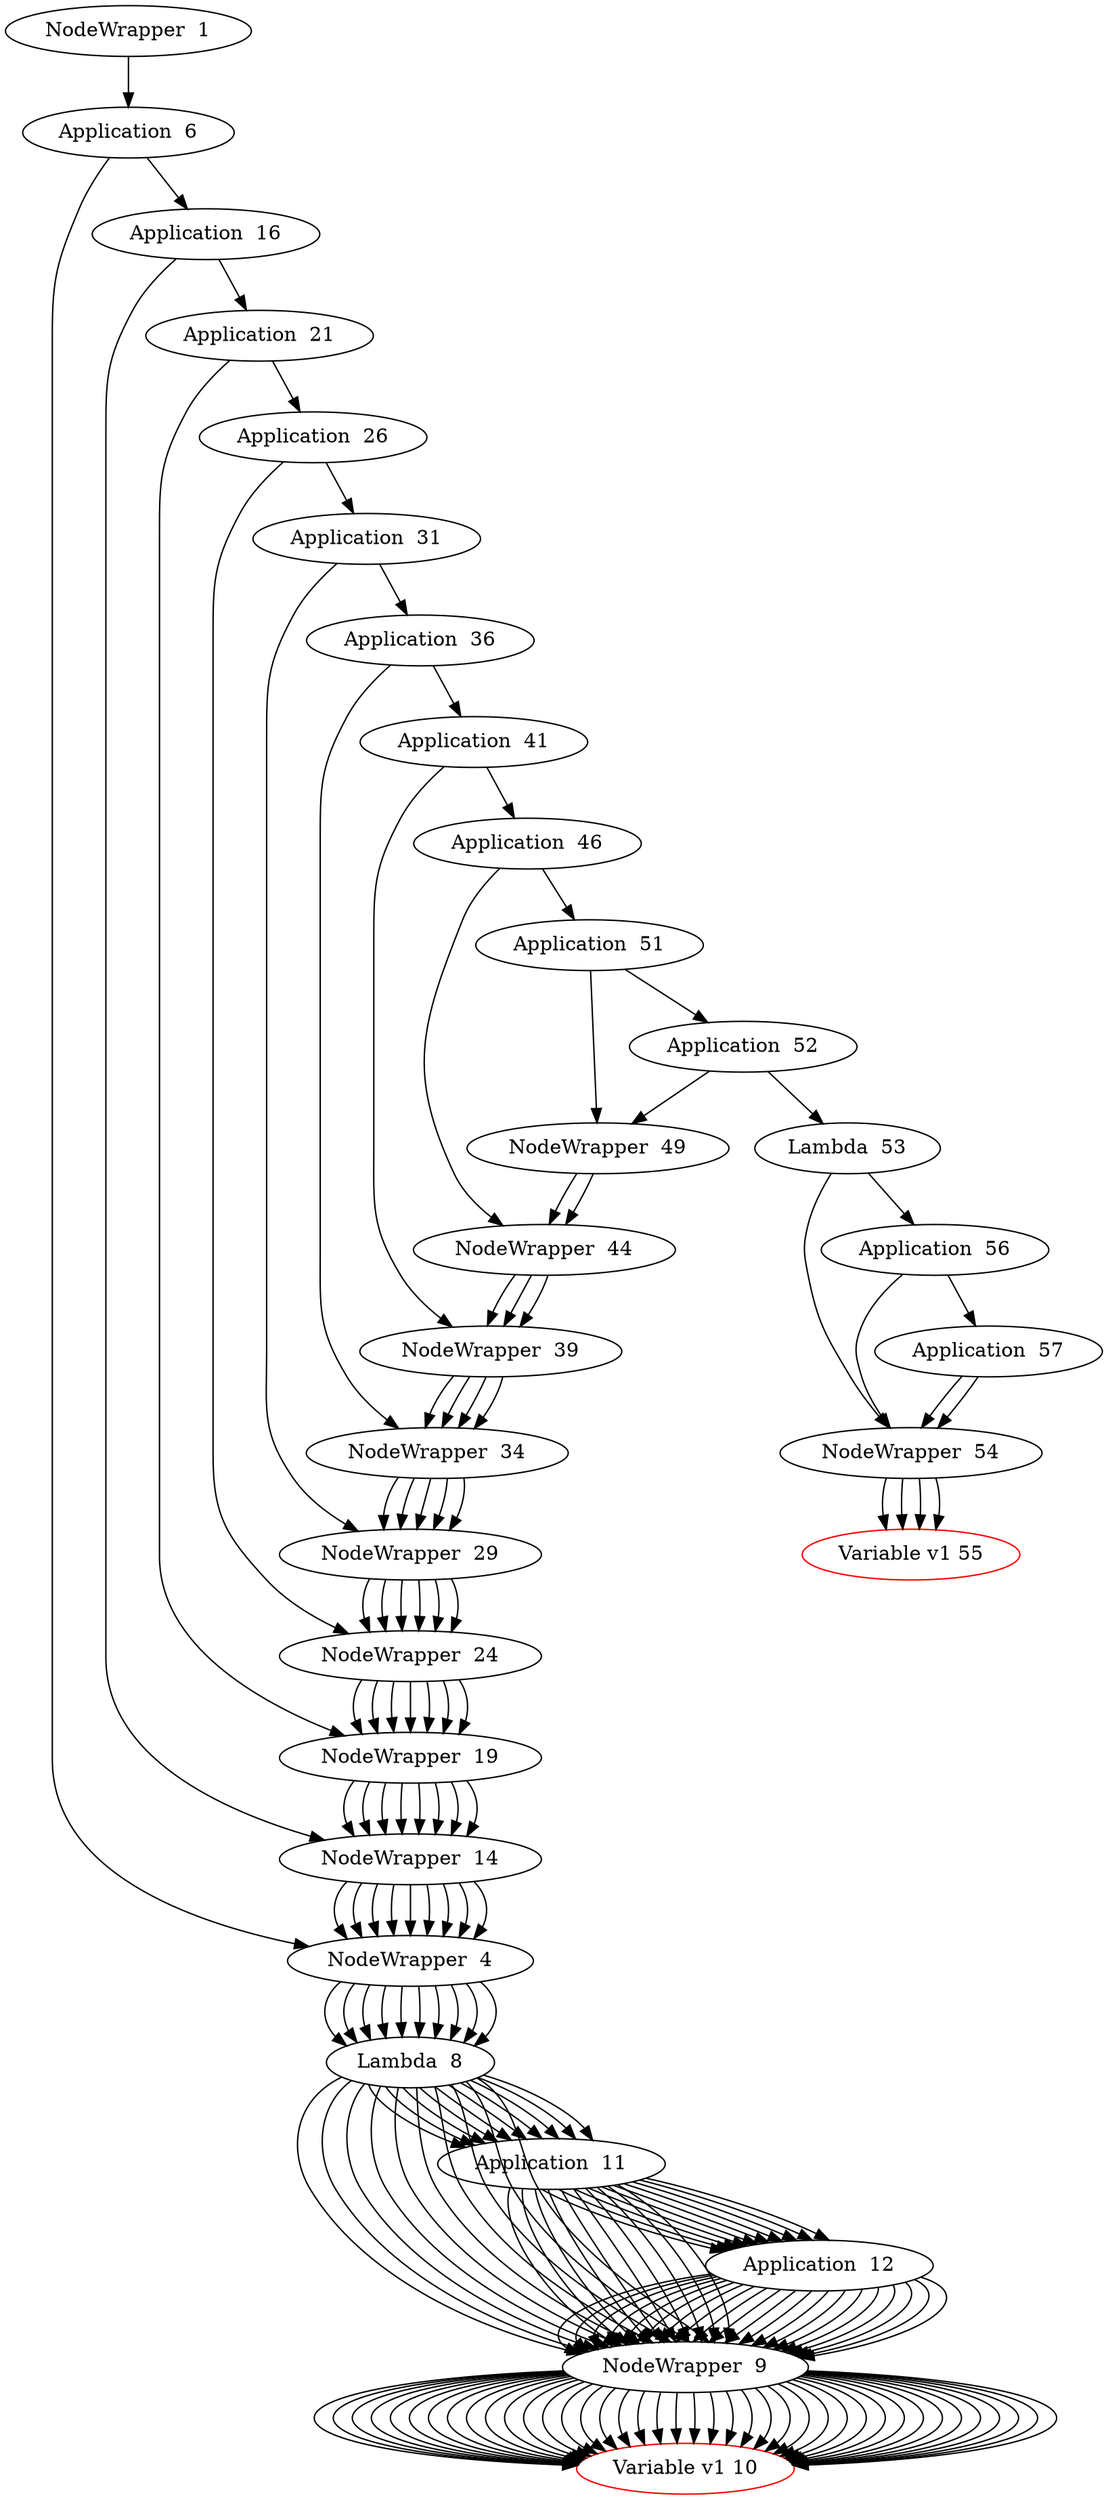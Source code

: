 digraph Lambda {
443308702 [label="NodeWrapper  1"];
443308702 -> {728890494};
728890494 [label="Application  6"];
728890494 -> {849460928};
728890494 -> {1109371569};
849460928 [label="Application  16"];
849460928 -> {1343441044};
849460928 -> {1567581361};
1343441044 [label="Application  21"];
1343441044 -> {233530418};
1343441044 -> {1642360923};
233530418 [label="Application  26"];
233530418 -> {553264065};
233530418 -> {458209687};
553264065 [label="Application  31"];
553264065 -> {1213415012};
553264065 -> {1496724653};
1213415012 [label="Application  36"];
1213415012 -> {445884362};
1213415012 -> {1942406066};
445884362 [label="Application  41"];
445884362 -> {1305193908};
445884362 -> {1793329556};
1305193908 [label="Application  46"];
1305193908 -> {1334729950};
1305193908 -> {1724731843};
1334729950 [label="Application  51"];
1334729950 -> {997608398};
1334729950 -> {195600860};
997608398 [label="Application  52"];
997608398 -> {1973336893};
997608398 -> {195600860};
1973336893 [label="Lambda  53"];
1973336893 -> {1212899836};
1973336893 -> {1174290147};
1212899836 [label="NodeWrapper  54"];
1212899836 -> {1289696681};
1289696681 [label="Variable v1 55", color=red];
1174290147 [label="Application  56"];
1174290147 -> {1285044316};
1174290147 -> {1212899836};
1285044316 [label="Application  57"];
1285044316 -> {1212899836};
1285044316 -> {1212899836};
1212899836 [label="NodeWrapper  54"];
1212899836 -> {1289696681};
1289696681 [label="Variable v1 55", color=red];
1212899836 [label="NodeWrapper  54"];
1212899836 -> {1289696681};
1289696681 [label="Variable v1 55", color=red];
1212899836 [label="NodeWrapper  54"];
1212899836 -> {1289696681};
1289696681 [label="Variable v1 55", color=red];
195600860 [label="NodeWrapper  49"];
195600860 -> {1724731843};
1724731843 [label="NodeWrapper  44"];
1724731843 -> {1793329556};
1793329556 [label="NodeWrapper  39"];
1793329556 -> {1942406066};
1942406066 [label="NodeWrapper  34"];
1942406066 -> {1496724653};
1496724653 [label="NodeWrapper  29"];
1496724653 -> {458209687};
458209687 [label="NodeWrapper  24"];
458209687 -> {1642360923};
1642360923 [label="NodeWrapper  19"];
1642360923 -> {1567581361};
1567581361 [label="NodeWrapper  14"];
1567581361 -> {1109371569};
1109371569 [label="NodeWrapper  4"];
1109371569 -> {1190654826};
1190654826 [label="Lambda  8"];
1190654826 -> {445051633};
1190654826 -> {1051754451};
445051633 [label="NodeWrapper  9"];
445051633 -> {1349277854};
1349277854 [label="Variable v1 10", color=red];
1051754451 [label="Application  11"];
1051754451 -> {1775282465};
1051754451 -> {445051633};
1775282465 [label="Application  12"];
1775282465 -> {445051633};
1775282465 -> {445051633};
445051633 [label="NodeWrapper  9"];
445051633 -> {1349277854};
1349277854 [label="Variable v1 10", color=red];
445051633 [label="NodeWrapper  9"];
445051633 -> {1349277854};
1349277854 [label="Variable v1 10", color=red];
445051633 [label="NodeWrapper  9"];
445051633 -> {1349277854};
1349277854 [label="Variable v1 10", color=red];
195600860 [label="NodeWrapper  49"];
195600860 -> {1724731843};
1724731843 [label="NodeWrapper  44"];
1724731843 -> {1793329556};
1793329556 [label="NodeWrapper  39"];
1793329556 -> {1942406066};
1942406066 [label="NodeWrapper  34"];
1942406066 -> {1496724653};
1496724653 [label="NodeWrapper  29"];
1496724653 -> {458209687};
458209687 [label="NodeWrapper  24"];
458209687 -> {1642360923};
1642360923 [label="NodeWrapper  19"];
1642360923 -> {1567581361};
1567581361 [label="NodeWrapper  14"];
1567581361 -> {1109371569};
1109371569 [label="NodeWrapper  4"];
1109371569 -> {1190654826};
1190654826 [label="Lambda  8"];
1190654826 -> {445051633};
1190654826 -> {1051754451};
445051633 [label="NodeWrapper  9"];
445051633 -> {1349277854};
1349277854 [label="Variable v1 10", color=red];
1051754451 [label="Application  11"];
1051754451 -> {1775282465};
1051754451 -> {445051633};
1775282465 [label="Application  12"];
1775282465 -> {445051633};
1775282465 -> {445051633};
445051633 [label="NodeWrapper  9"];
445051633 -> {1349277854};
1349277854 [label="Variable v1 10", color=red];
445051633 [label="NodeWrapper  9"];
445051633 -> {1349277854};
1349277854 [label="Variable v1 10", color=red];
445051633 [label="NodeWrapper  9"];
445051633 -> {1349277854};
1349277854 [label="Variable v1 10", color=red];
1724731843 [label="NodeWrapper  44"];
1724731843 -> {1793329556};
1793329556 [label="NodeWrapper  39"];
1793329556 -> {1942406066};
1942406066 [label="NodeWrapper  34"];
1942406066 -> {1496724653};
1496724653 [label="NodeWrapper  29"];
1496724653 -> {458209687};
458209687 [label="NodeWrapper  24"];
458209687 -> {1642360923};
1642360923 [label="NodeWrapper  19"];
1642360923 -> {1567581361};
1567581361 [label="NodeWrapper  14"];
1567581361 -> {1109371569};
1109371569 [label="NodeWrapper  4"];
1109371569 -> {1190654826};
1190654826 [label="Lambda  8"];
1190654826 -> {445051633};
1190654826 -> {1051754451};
445051633 [label="NodeWrapper  9"];
445051633 -> {1349277854};
1349277854 [label="Variable v1 10", color=red];
1051754451 [label="Application  11"];
1051754451 -> {1775282465};
1051754451 -> {445051633};
1775282465 [label="Application  12"];
1775282465 -> {445051633};
1775282465 -> {445051633};
445051633 [label="NodeWrapper  9"];
445051633 -> {1349277854};
1349277854 [label="Variable v1 10", color=red];
445051633 [label="NodeWrapper  9"];
445051633 -> {1349277854};
1349277854 [label="Variable v1 10", color=red];
445051633 [label="NodeWrapper  9"];
445051633 -> {1349277854};
1349277854 [label="Variable v1 10", color=red];
1793329556 [label="NodeWrapper  39"];
1793329556 -> {1942406066};
1942406066 [label="NodeWrapper  34"];
1942406066 -> {1496724653};
1496724653 [label="NodeWrapper  29"];
1496724653 -> {458209687};
458209687 [label="NodeWrapper  24"];
458209687 -> {1642360923};
1642360923 [label="NodeWrapper  19"];
1642360923 -> {1567581361};
1567581361 [label="NodeWrapper  14"];
1567581361 -> {1109371569};
1109371569 [label="NodeWrapper  4"];
1109371569 -> {1190654826};
1190654826 [label="Lambda  8"];
1190654826 -> {445051633};
1190654826 -> {1051754451};
445051633 [label="NodeWrapper  9"];
445051633 -> {1349277854};
1349277854 [label="Variable v1 10", color=red];
1051754451 [label="Application  11"];
1051754451 -> {1775282465};
1051754451 -> {445051633};
1775282465 [label="Application  12"];
1775282465 -> {445051633};
1775282465 -> {445051633};
445051633 [label="NodeWrapper  9"];
445051633 -> {1349277854};
1349277854 [label="Variable v1 10", color=red];
445051633 [label="NodeWrapper  9"];
445051633 -> {1349277854};
1349277854 [label="Variable v1 10", color=red];
445051633 [label="NodeWrapper  9"];
445051633 -> {1349277854};
1349277854 [label="Variable v1 10", color=red];
1942406066 [label="NodeWrapper  34"];
1942406066 -> {1496724653};
1496724653 [label="NodeWrapper  29"];
1496724653 -> {458209687};
458209687 [label="NodeWrapper  24"];
458209687 -> {1642360923};
1642360923 [label="NodeWrapper  19"];
1642360923 -> {1567581361};
1567581361 [label="NodeWrapper  14"];
1567581361 -> {1109371569};
1109371569 [label="NodeWrapper  4"];
1109371569 -> {1190654826};
1190654826 [label="Lambda  8"];
1190654826 -> {445051633};
1190654826 -> {1051754451};
445051633 [label="NodeWrapper  9"];
445051633 -> {1349277854};
1349277854 [label="Variable v1 10", color=red];
1051754451 [label="Application  11"];
1051754451 -> {1775282465};
1051754451 -> {445051633};
1775282465 [label="Application  12"];
1775282465 -> {445051633};
1775282465 -> {445051633};
445051633 [label="NodeWrapper  9"];
445051633 -> {1349277854};
1349277854 [label="Variable v1 10", color=red];
445051633 [label="NodeWrapper  9"];
445051633 -> {1349277854};
1349277854 [label="Variable v1 10", color=red];
445051633 [label="NodeWrapper  9"];
445051633 -> {1349277854};
1349277854 [label="Variable v1 10", color=red];
1496724653 [label="NodeWrapper  29"];
1496724653 -> {458209687};
458209687 [label="NodeWrapper  24"];
458209687 -> {1642360923};
1642360923 [label="NodeWrapper  19"];
1642360923 -> {1567581361};
1567581361 [label="NodeWrapper  14"];
1567581361 -> {1109371569};
1109371569 [label="NodeWrapper  4"];
1109371569 -> {1190654826};
1190654826 [label="Lambda  8"];
1190654826 -> {445051633};
1190654826 -> {1051754451};
445051633 [label="NodeWrapper  9"];
445051633 -> {1349277854};
1349277854 [label="Variable v1 10", color=red];
1051754451 [label="Application  11"];
1051754451 -> {1775282465};
1051754451 -> {445051633};
1775282465 [label="Application  12"];
1775282465 -> {445051633};
1775282465 -> {445051633};
445051633 [label="NodeWrapper  9"];
445051633 -> {1349277854};
1349277854 [label="Variable v1 10", color=red];
445051633 [label="NodeWrapper  9"];
445051633 -> {1349277854};
1349277854 [label="Variable v1 10", color=red];
445051633 [label="NodeWrapper  9"];
445051633 -> {1349277854};
1349277854 [label="Variable v1 10", color=red];
458209687 [label="NodeWrapper  24"];
458209687 -> {1642360923};
1642360923 [label="NodeWrapper  19"];
1642360923 -> {1567581361};
1567581361 [label="NodeWrapper  14"];
1567581361 -> {1109371569};
1109371569 [label="NodeWrapper  4"];
1109371569 -> {1190654826};
1190654826 [label="Lambda  8"];
1190654826 -> {445051633};
1190654826 -> {1051754451};
445051633 [label="NodeWrapper  9"];
445051633 -> {1349277854};
1349277854 [label="Variable v1 10", color=red];
1051754451 [label="Application  11"];
1051754451 -> {1775282465};
1051754451 -> {445051633};
1775282465 [label="Application  12"];
1775282465 -> {445051633};
1775282465 -> {445051633};
445051633 [label="NodeWrapper  9"];
445051633 -> {1349277854};
1349277854 [label="Variable v1 10", color=red];
445051633 [label="NodeWrapper  9"];
445051633 -> {1349277854};
1349277854 [label="Variable v1 10", color=red];
445051633 [label="NodeWrapper  9"];
445051633 -> {1349277854};
1349277854 [label="Variable v1 10", color=red];
1642360923 [label="NodeWrapper  19"];
1642360923 -> {1567581361};
1567581361 [label="NodeWrapper  14"];
1567581361 -> {1109371569};
1109371569 [label="NodeWrapper  4"];
1109371569 -> {1190654826};
1190654826 [label="Lambda  8"];
1190654826 -> {445051633};
1190654826 -> {1051754451};
445051633 [label="NodeWrapper  9"];
445051633 -> {1349277854};
1349277854 [label="Variable v1 10", color=red];
1051754451 [label="Application  11"];
1051754451 -> {1775282465};
1051754451 -> {445051633};
1775282465 [label="Application  12"];
1775282465 -> {445051633};
1775282465 -> {445051633};
445051633 [label="NodeWrapper  9"];
445051633 -> {1349277854};
1349277854 [label="Variable v1 10", color=red];
445051633 [label="NodeWrapper  9"];
445051633 -> {1349277854};
1349277854 [label="Variable v1 10", color=red];
445051633 [label="NodeWrapper  9"];
445051633 -> {1349277854};
1349277854 [label="Variable v1 10", color=red];
1567581361 [label="NodeWrapper  14"];
1567581361 -> {1109371569};
1109371569 [label="NodeWrapper  4"];
1109371569 -> {1190654826};
1190654826 [label="Lambda  8"];
1190654826 -> {445051633};
1190654826 -> {1051754451};
445051633 [label="NodeWrapper  9"];
445051633 -> {1349277854};
1349277854 [label="Variable v1 10", color=red];
1051754451 [label="Application  11"];
1051754451 -> {1775282465};
1051754451 -> {445051633};
1775282465 [label="Application  12"];
1775282465 -> {445051633};
1775282465 -> {445051633};
445051633 [label="NodeWrapper  9"];
445051633 -> {1349277854};
1349277854 [label="Variable v1 10", color=red];
445051633 [label="NodeWrapper  9"];
445051633 -> {1349277854};
1349277854 [label="Variable v1 10", color=red];
445051633 [label="NodeWrapper  9"];
445051633 -> {1349277854};
1349277854 [label="Variable v1 10", color=red];
1109371569 [label="NodeWrapper  4"];
1109371569 -> {1190654826};
1190654826 [label="Lambda  8"];
1190654826 -> {445051633};
1190654826 -> {1051754451};
445051633 [label="NodeWrapper  9"];
445051633 -> {1349277854};
1349277854 [label="Variable v1 10", color=red];
1051754451 [label="Application  11"];
1051754451 -> {1775282465};
1051754451 -> {445051633};
1775282465 [label="Application  12"];
1775282465 -> {445051633};
1775282465 -> {445051633};
445051633 [label="NodeWrapper  9"];
445051633 -> {1349277854};
1349277854 [label="Variable v1 10", color=red];
445051633 [label="NodeWrapper  9"];
445051633 -> {1349277854};
1349277854 [label="Variable v1 10", color=red];
445051633 [label="NodeWrapper  9"];
445051633 -> {1349277854};
1349277854 [label="Variable v1 10", color=red];

}